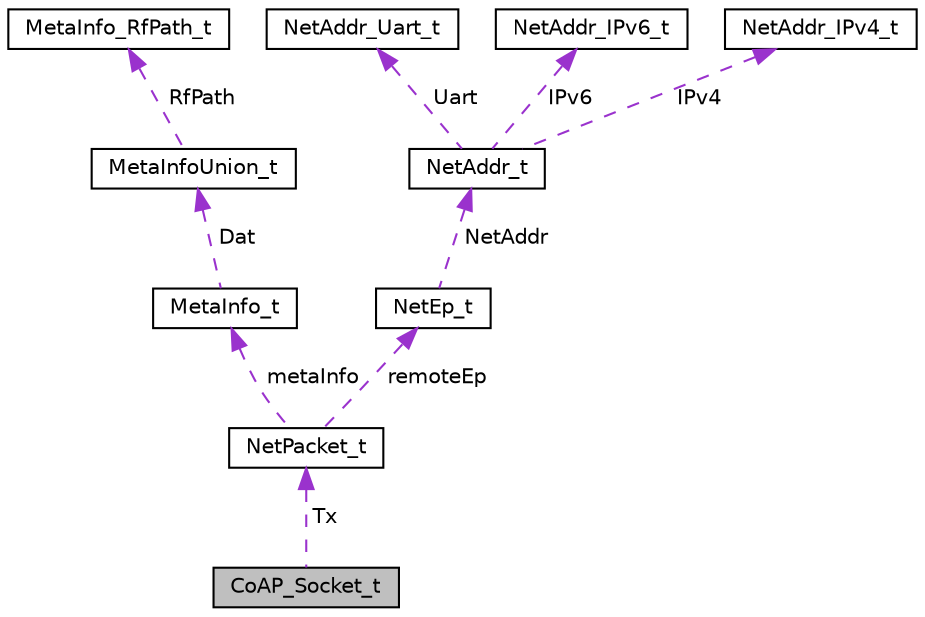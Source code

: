 digraph "CoAP_Socket_t"
{
 // LATEX_PDF_SIZE
  edge [fontname="Helvetica",fontsize="10",labelfontname="Helvetica",labelfontsize="10"];
  node [fontname="Helvetica",fontsize="10",shape=record];
  Node1 [label="CoAP_Socket_t",height=0.2,width=0.4,color="black", fillcolor="grey75", style="filled", fontcolor="black",tooltip="Coap Socket."];
  Node2 -> Node1 [dir="back",color="darkorchid3",fontsize="10",style="dashed",label=" Tx" ,fontname="Helvetica"];
  Node2 [label="NetPacket_t",height=0.2,width=0.4,color="black", fillcolor="white", style="filled",URL="$struct_net_packet__t.html",tooltip="general network packet."];
  Node3 -> Node2 [dir="back",color="darkorchid3",fontsize="10",style="dashed",label=" metaInfo" ,fontname="Helvetica"];
  Node3 [label="MetaInfo_t",height=0.2,width=0.4,color="black", fillcolor="white", style="filled",URL="$struct_meta_info__t.html",tooltip="MetaInfo_t."];
  Node4 -> Node3 [dir="back",color="darkorchid3",fontsize="10",style="dashed",label=" Dat" ,fontname="Helvetica"];
  Node4 [label="MetaInfoUnion_t",height=0.2,width=0.4,color="black", fillcolor="white", style="filled",URL="$union_meta_info_union__t.html",tooltip="MetaInfoUnion_t."];
  Node5 -> Node4 [dir="back",color="darkorchid3",fontsize="10",style="dashed",label=" RfPath" ,fontname="Helvetica"];
  Node5 [label="MetaInfo_RfPath_t",height=0.2,width=0.4,color="black", fillcolor="white", style="filled",URL="$struct_meta_info___rf_path__t.html",tooltip="MetaInfo_RfPath_t."];
  Node6 -> Node2 [dir="back",color="darkorchid3",fontsize="10",style="dashed",label=" remoteEp" ,fontname="Helvetica"];
  Node6 [label="NetEp_t",height=0.2,width=0.4,color="black", fillcolor="white", style="filled",URL="$struct_net_ep__t.html",tooltip="General network endpoint."];
  Node7 -> Node6 [dir="back",color="darkorchid3",fontsize="10",style="dashed",label=" NetAddr" ,fontname="Helvetica"];
  Node7 [label="NetAddr_t",height=0.2,width=0.4,color="black", fillcolor="white", style="filled",URL="$union_net_addr__t.html",tooltip="General address."];
  Node8 -> Node7 [dir="back",color="darkorchid3",fontsize="10",style="dashed",label=" Uart" ,fontname="Helvetica"];
  Node8 [label="NetAddr_Uart_t",height=0.2,width=0.4,color="black", fillcolor="white", style="filled",URL="$struct_net_addr___uart__t.html",tooltip="UART address."];
  Node9 -> Node7 [dir="back",color="darkorchid3",fontsize="10",style="dashed",label=" IPv6" ,fontname="Helvetica"];
  Node9 [label="NetAddr_IPv6_t",height=0.2,width=0.4,color="black", fillcolor="white", style="filled",URL="$union_net_addr___i_pv6__t.html",tooltip="IPv6 address."];
  Node10 -> Node7 [dir="back",color="darkorchid3",fontsize="10",style="dashed",label=" IPv4" ,fontname="Helvetica"];
  Node10 [label="NetAddr_IPv4_t",height=0.2,width=0.4,color="black", fillcolor="white", style="filled",URL="$union_net_addr___i_pv4__t.html",tooltip="IPv4 address."];
}
